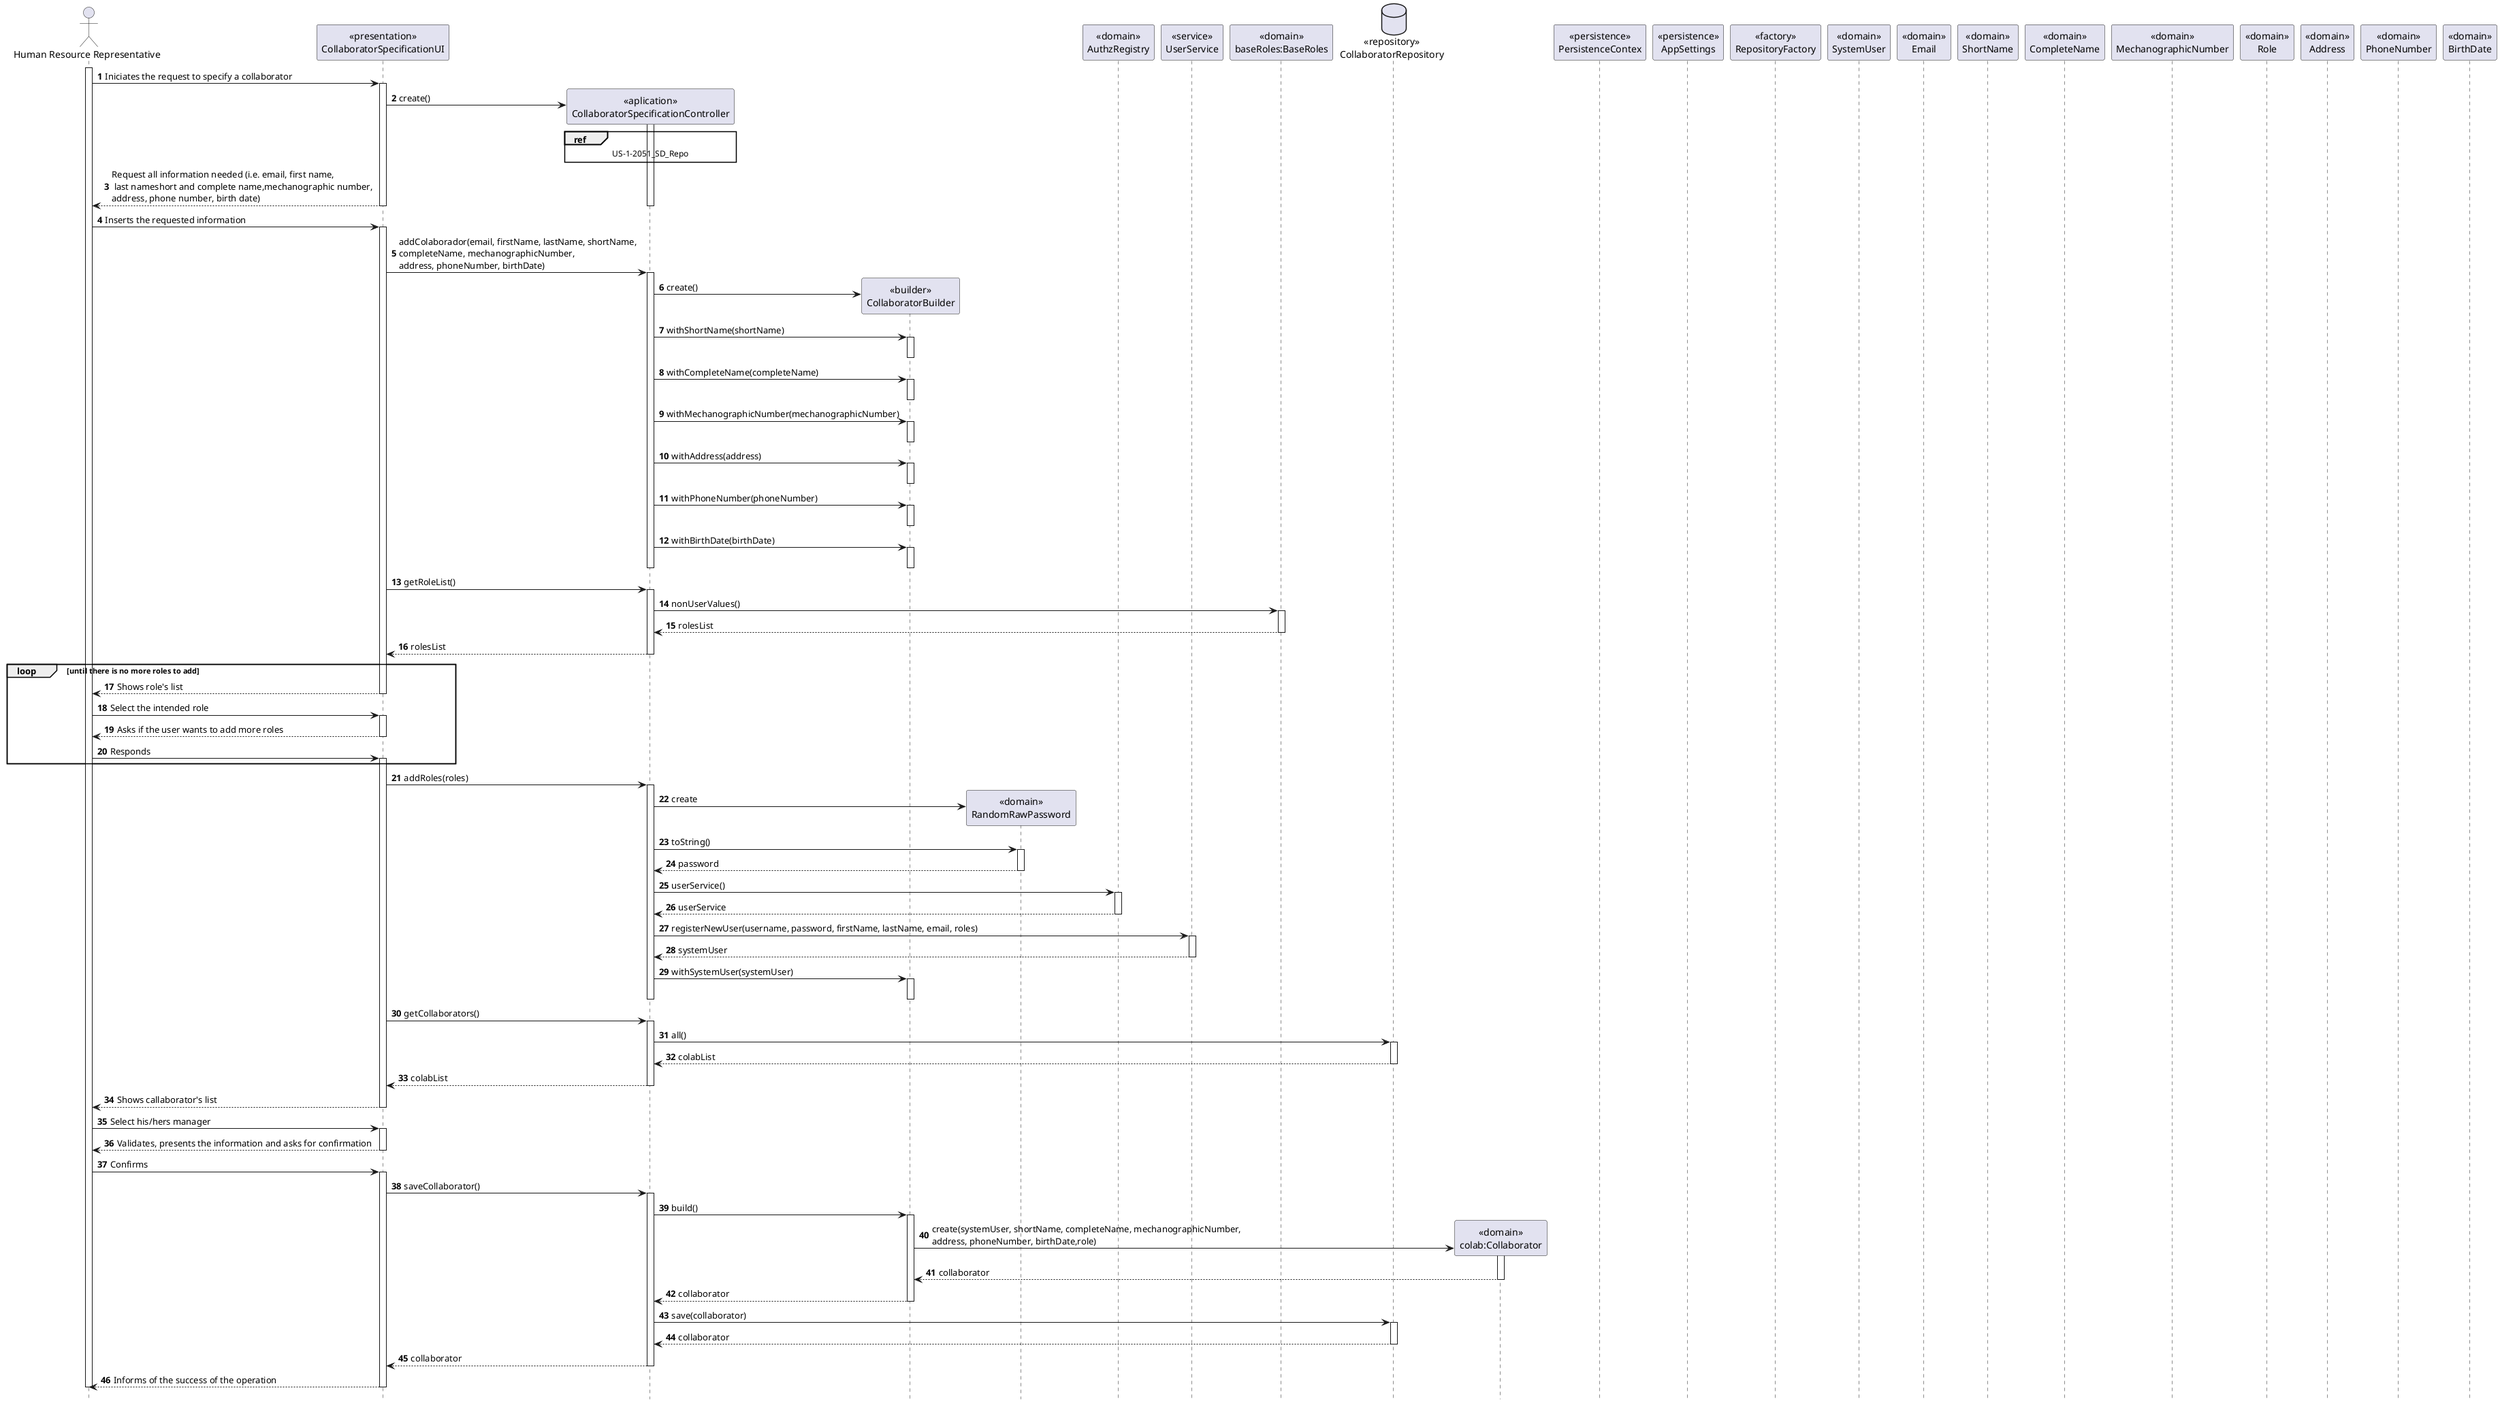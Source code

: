 @startuml
autonumber
hide footbox

actor "Human Resource Representative" as HRR

participant "<<presentation>>\nCollaboratorSpecificationUI" as UI
participant "<<aplication>>\nCollaboratorSpecificationController" as CTRL
participant "<<builder>>\nCollaboratorBuilder" as CB
participant "<<domain>>\nRandomRawPassword" as PASS
participant "<<domain>>\nAuthzRegistry" as AUTH
participant "<<service>>\nUserService" as US
participant "<<domain>>\nbaseRoles:BaseRoles" as ROLE
database "<<repository>>\nCollaboratorRepository" as CR
participant "<<domain>>\ncolab:Collaborator" as COLAB
participant "<<persistence>>\nPersistenceContex" as PC
participant "<<persistence>>\nAppSettings" as AS
participant "<<factory>>\nRepositoryFactory" as RF
participant "<<domain>>\nSystemUser" as U
participant "<<domain>>\nEmail" as EM
participant "<<domain>>\nShortName" as SN
participant "<<domain>>\nCompleteName" as CN
participant "<<domain>>\nMechanographicNumber" as MN
participant "<<domain>>\nRole" as R
participant "<<domain>>\nAddress" as A
participant "<<domain>>\nPhoneNumber" as PN
participant "<<domain>>\nBirthDate" as BD

activate HRR

HRR-> UI : Iniciates the request to specify a collaborator
activate UI

UI-> CTRL** : create()
activate CTRL
ref over CTRL
US-1-2051_SD_Repo
end ref

UI --> HRR: Request all information needed (i.e. email, first name,\n last nameshort and complete name,mechanographic number, \naddress, phone number, birth date)
deactivate CTRL
deactivate UI
HRR-> UI : Inserts the requested information
activate UI
UI-> CTRL : addColaborador(email, firstName, lastName, shortName, \ncompleteName, mechanographicNumber,\naddress, phoneNumber, birthDate)
activate CTRL

CTRL-> CB** : create()
CTRL-> CB : withShortName(shortName)
activate CB
deactivate CB
CTRL-> CB : withCompleteName(completeName)
activate CB
deactivate CB
CTRL-> CB : withMechanographicNumber(mechanographicNumber)
activate CB
deactivate CB
CTRL-> CB : withAddress(address)
activate CB
deactivate CB
CTRL-> CB : withPhoneNumber(phoneNumber)
activate CB
deactivate CB
CTRL-> CB : withBirthDate(birthDate)
activate CB
deactivate CB
deactivate CTRL

UI-> CTRL : getRoleList()
activate CTRL

CTRL-> ROLE : nonUserValues()
activate ROLE

ROLE--> CTRL : rolesList
deactivate ROLE
CTRL--> UI : rolesList
deactivate CTRL

loop until there is no more roles to add
UI --> HRR: Shows role's list
deactivate UI

HRR-> UI : Select the intended role
activate UI

UI --> HRR: Asks if the user wants to add more roles
deactivate UI

HRR-> UI : Responds
activate UI
end

UI-> CTRL : addRoles(roles)
activate CTRL

CTRL-> PASS** : create
CTRL-> PASS : toString()
activate PASS

PASS--> CTRL : password
deactivate PASS

CTRL-> AUTH : userService()
activate AUTH

AUTH --> CTRL : userService
deactivate AUTH

CTRL-> US : registerNewUser(username, password, firstName, lastName, email, roles)
activate US

US --> CTRL : systemUser
deactivate US

CTRL-> CB : withSystemUser(systemUser)
activate CB
deactivate CB
deactivate CTRL

UI-> CTRL : getCollaborators()
activate CTRL
CTRL-> CR : all()
activate CR

CR--> CTRL : colabList
deactivate CR

CTRL--> UI : colabList
deactivate CTRL
deactivate CR

UI --> HRR: Shows callaborator's list
deactivate UI

HRR-> UI : Select his/hers manager
activate UI

UI --> HRR: Validates, presents the information and asks for confirmation
deactivate UI

deactivate UI
HRR-> UI : Confirms
activate UI

UI-> CTRL : saveCollaborator()
activate CTRL

CTRL-> CB : build()
activate CB
CB-> COLAB** : create(systemUser, shortName, completeName, mechanographicNumber,\naddress, phoneNumber, birthDate,role)
activate COLAB

COLAB --> CB : collaborator
deactivate COLAB
CB --> CTRL : collaborator
deactivate CB

CTRL-> CR : save(collaborator)
activate CR
CR --> CTRL : collaborator
deactivate CR
CTRL --> UI : collaborator
deactivate CTRL

UI --> HRR: Informs of the success of the operation
deactivate UI
deactivate HRR

@enduml